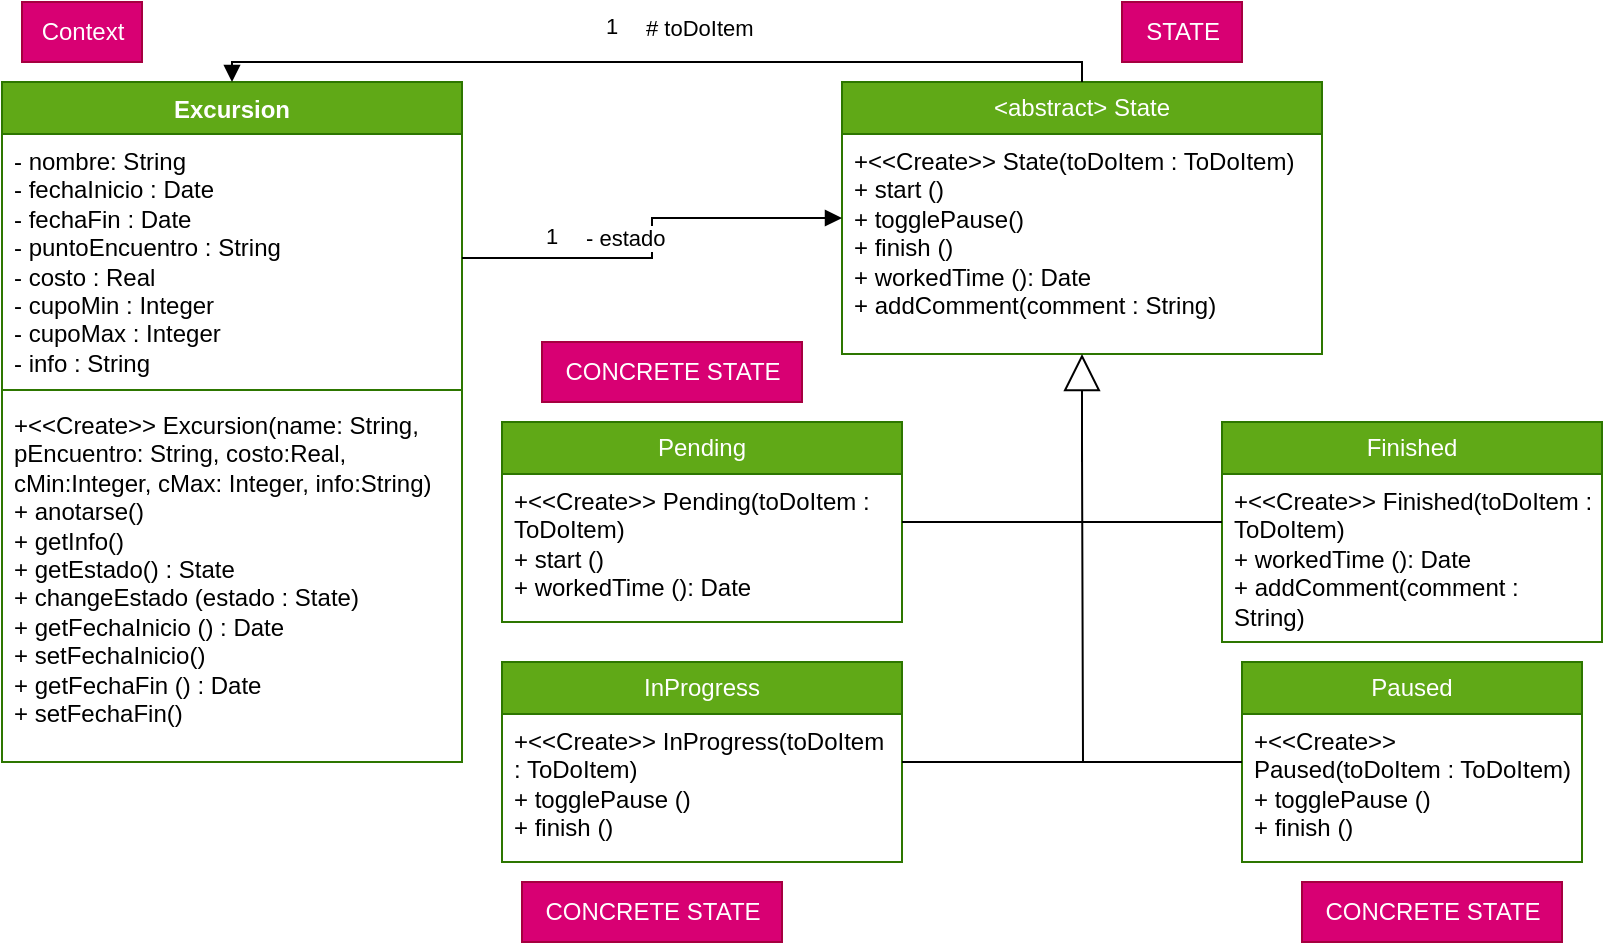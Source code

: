 <mxfile version="24.0.4" type="device">
  <diagram name="Página-1" id="rnQ-FR-HW7EkudksvXDS">
    <mxGraphModel dx="874" dy="542" grid="1" gridSize="10" guides="1" tooltips="1" connect="1" arrows="1" fold="1" page="1" pageScale="1" pageWidth="827" pageHeight="1169" math="0" shadow="0">
      <root>
        <mxCell id="0" />
        <mxCell id="1" parent="0" />
        <mxCell id="elaqadn__Zsb7Rm-6npa-1" value="Excursion" style="swimlane;fontStyle=1;align=center;verticalAlign=top;childLayout=stackLayout;horizontal=1;startSize=26;horizontalStack=0;resizeParent=1;resizeParentMax=0;resizeLast=0;collapsible=1;marginBottom=0;whiteSpace=wrap;html=1;fillColor=#60a917;fontColor=#ffffff;strokeColor=#2D7600;" vertex="1" parent="1">
          <mxGeometry x="40" y="150" width="230" height="340" as="geometry" />
        </mxCell>
        <mxCell id="elaqadn__Zsb7Rm-6npa-2" value="- nombre: String&lt;div&gt;&lt;span style=&quot;background-color: initial;&quot;&gt;- fechaInicio : Date&lt;/span&gt;&lt;br&gt;&lt;/div&gt;&lt;div&gt;- fechaFin : Date&lt;/div&gt;&lt;div&gt;- puntoEncuentro : String&lt;/div&gt;&lt;div&gt;- costo : Real&lt;/div&gt;&lt;div&gt;- cupoMin : Integer&lt;/div&gt;&lt;div&gt;- cupoMax : Integer&lt;/div&gt;&lt;div&gt;- info : String&lt;/div&gt;" style="text;strokeColor=none;fillColor=none;align=left;verticalAlign=top;spacingLeft=4;spacingRight=4;overflow=hidden;rotatable=0;points=[[0,0.5],[1,0.5]];portConstraint=eastwest;whiteSpace=wrap;html=1;" vertex="1" parent="elaqadn__Zsb7Rm-6npa-1">
          <mxGeometry y="26" width="230" height="124" as="geometry" />
        </mxCell>
        <mxCell id="elaqadn__Zsb7Rm-6npa-3" value="" style="line;strokeWidth=1;fillColor=none;align=left;verticalAlign=middle;spacingTop=-1;spacingLeft=3;spacingRight=3;rotatable=0;labelPosition=right;points=[];portConstraint=eastwest;strokeColor=inherit;" vertex="1" parent="elaqadn__Zsb7Rm-6npa-1">
          <mxGeometry y="150" width="230" height="8" as="geometry" />
        </mxCell>
        <mxCell id="elaqadn__Zsb7Rm-6npa-4" value="+&amp;lt;&amp;lt;Create&amp;gt;&amp;gt; Excursion(name: String, pEncuentro: String, costo:Real, cMin:Integer, cMax: Integer, info:String)&lt;div&gt;+ anotarse()&lt;/div&gt;&lt;div&gt;+ getInfo()&lt;/div&gt;&lt;div&gt;&lt;span style=&quot;background-color: initial;&quot;&gt;+ getEstado() : State&lt;/span&gt;&lt;br&gt;&lt;/div&gt;&lt;div&gt;+ changeEstado (estado : State)&lt;/div&gt;&lt;div&gt;&lt;span style=&quot;background-color: initial;&quot;&gt;+ getFechaInicio () : Date&lt;/span&gt;&lt;br&gt;&lt;/div&gt;&lt;div&gt;+ set&lt;span style=&quot;background-color: initial;&quot;&gt;FechaInicio&lt;/span&gt;&lt;span style=&quot;background-color: initial;&quot;&gt;()&lt;/span&gt;&lt;/div&gt;&lt;div&gt;+ getFechaFin () : Date&lt;br&gt;&lt;/div&gt;&lt;div&gt;+ setFechaFin()&lt;/div&gt;&lt;div&gt;&lt;br&gt;&lt;/div&gt;&lt;div style=&quot;background-color:#2f2f2f;padding:0px 0px 0px 2px;&quot;&gt;&lt;div style=&quot;color: rgb(170, 170, 170); font-family: Consolas; font-size: 10pt; white-space: pre;&quot;&gt;&lt;p style=&quot;background-color:#373737;margin:0;&quot;&gt;&lt;span style=&quot;color:#d9e8f7;&quot;&gt;&lt;/span&gt;&lt;/p&gt;&lt;/div&gt;&lt;/div&gt;" style="text;strokeColor=none;fillColor=none;align=left;verticalAlign=top;spacingLeft=4;spacingRight=4;overflow=hidden;rotatable=0;points=[[0,0.5],[1,0.5]];portConstraint=eastwest;whiteSpace=wrap;html=1;" vertex="1" parent="elaqadn__Zsb7Rm-6npa-1">
          <mxGeometry y="158" width="230" height="182" as="geometry" />
        </mxCell>
        <mxCell id="elaqadn__Zsb7Rm-6npa-5" value="&amp;lt;abstract&amp;gt; State" style="swimlane;fontStyle=0;childLayout=stackLayout;horizontal=1;startSize=26;fillColor=#60a917;horizontalStack=0;resizeParent=1;resizeParentMax=0;resizeLast=0;collapsible=1;marginBottom=0;whiteSpace=wrap;html=1;fontColor=#ffffff;strokeColor=#2D7600;" vertex="1" parent="1">
          <mxGeometry x="460" y="150" width="240" height="136" as="geometry" />
        </mxCell>
        <mxCell id="elaqadn__Zsb7Rm-6npa-11" value="+&amp;lt;&amp;lt;Create&amp;gt;&amp;gt; State(toDoItem : ToDoItem)&lt;div&gt;+ start ()&lt;/div&gt;&lt;div&gt;+ togglePause()&lt;/div&gt;&lt;div&gt;+ finish ()&lt;/div&gt;&lt;div&gt;+ workedTime (): Date&lt;/div&gt;&lt;div&gt;+ addComment(comment : String)&lt;/div&gt;&lt;div&gt;&lt;br&gt;&lt;/div&gt;&lt;div style=&quot;background-color:#2f2f2f;padding:0px 0px 0px 2px;&quot;&gt;&lt;div style=&quot;color: rgb(170, 170, 170); font-family: Consolas; font-size: 10pt; white-space: pre;&quot;&gt;&lt;p style=&quot;background-color:#373737;margin:0;&quot;&gt;&lt;span style=&quot;color:#d9e8f7;&quot;&gt;&lt;/span&gt;&lt;/p&gt;&lt;/div&gt;&lt;/div&gt;" style="text;strokeColor=none;fillColor=none;align=left;verticalAlign=top;spacingLeft=4;spacingRight=4;overflow=hidden;rotatable=0;points=[[0,0.5],[1,0.5]];portConstraint=eastwest;whiteSpace=wrap;html=1;" vertex="1" parent="elaqadn__Zsb7Rm-6npa-5">
          <mxGeometry y="26" width="240" height="110" as="geometry" />
        </mxCell>
        <mxCell id="elaqadn__Zsb7Rm-6npa-12" value="- estado" style="endArrow=block;endFill=1;html=1;edgeStyle=orthogonalEdgeStyle;align=left;verticalAlign=top;rounded=0;" edge="1" parent="1" source="elaqadn__Zsb7Rm-6npa-2" target="elaqadn__Zsb7Rm-6npa-5">
          <mxGeometry x="-0.434" y="23" relative="1" as="geometry">
            <mxPoint x="280" y="213" as="sourcePoint" />
            <mxPoint x="490" y="210" as="targetPoint" />
            <Array as="points" />
            <mxPoint as="offset" />
          </mxGeometry>
        </mxCell>
        <mxCell id="elaqadn__Zsb7Rm-6npa-13" value="1" style="edgeLabel;resizable=0;html=1;align=left;verticalAlign=bottom;" connectable="0" vertex="1" parent="elaqadn__Zsb7Rm-6npa-12">
          <mxGeometry x="-1" relative="1" as="geometry">
            <mxPoint x="40" y="-3" as="offset" />
          </mxGeometry>
        </mxCell>
        <mxCell id="elaqadn__Zsb7Rm-6npa-16" value="# toDoItem" style="endArrow=block;endFill=1;html=1;edgeStyle=orthogonalEdgeStyle;align=left;verticalAlign=top;rounded=0;entryX=0.5;entryY=0;entryDx=0;entryDy=0;exitX=0.5;exitY=0;exitDx=0;exitDy=0;" edge="1" parent="1" source="elaqadn__Zsb7Rm-6npa-5" target="elaqadn__Zsb7Rm-6npa-1">
          <mxGeometry x="0.034" y="-30" relative="1" as="geometry">
            <mxPoint x="330" y="310" as="sourcePoint" />
            <mxPoint x="490" y="310" as="targetPoint" />
            <mxPoint as="offset" />
          </mxGeometry>
        </mxCell>
        <mxCell id="elaqadn__Zsb7Rm-6npa-17" value="1" style="edgeLabel;resizable=0;html=1;align=left;verticalAlign=bottom;" connectable="0" vertex="1" parent="elaqadn__Zsb7Rm-6npa-16">
          <mxGeometry x="-1" relative="1" as="geometry">
            <mxPoint x="-240" y="-20" as="offset" />
          </mxGeometry>
        </mxCell>
        <mxCell id="elaqadn__Zsb7Rm-6npa-18" value="Pending" style="swimlane;fontStyle=0;childLayout=stackLayout;horizontal=1;startSize=26;fillColor=#60a917;horizontalStack=0;resizeParent=1;resizeParentMax=0;resizeLast=0;collapsible=1;marginBottom=0;whiteSpace=wrap;html=1;fontColor=#ffffff;strokeColor=#2D7600;" vertex="1" parent="1">
          <mxGeometry x="290" y="320" width="200" height="100" as="geometry" />
        </mxCell>
        <mxCell id="elaqadn__Zsb7Rm-6npa-34" value="+&amp;lt;&amp;lt;Create&amp;gt;&amp;gt; Pending(toDoItem : ToDoItem)&lt;div&gt;+ start ()&lt;/div&gt;&lt;div&gt;+ workedTime (): Date&lt;/div&gt;&lt;div&gt;&lt;br&gt;&lt;/div&gt;&lt;div style=&quot;background-color:#2f2f2f;padding:0px 0px 0px 2px;&quot;&gt;&lt;div style=&quot;color: rgb(170, 170, 170); font-family: Consolas; font-size: 10pt; white-space: pre;&quot;&gt;&lt;p style=&quot;background-color:#373737;margin:0;&quot;&gt;&lt;span style=&quot;color:#d9e8f7;&quot;&gt;&lt;/span&gt;&lt;/p&gt;&lt;/div&gt;&lt;/div&gt;" style="text;strokeColor=none;fillColor=none;align=left;verticalAlign=top;spacingLeft=4;spacingRight=4;overflow=hidden;rotatable=0;points=[[0,0.5],[1,0.5]];portConstraint=eastwest;whiteSpace=wrap;html=1;" vertex="1" parent="elaqadn__Zsb7Rm-6npa-18">
          <mxGeometry y="26" width="200" height="74" as="geometry" />
        </mxCell>
        <mxCell id="elaqadn__Zsb7Rm-6npa-22" value="InProgress" style="swimlane;fontStyle=0;childLayout=stackLayout;horizontal=1;startSize=26;fillColor=#60a917;horizontalStack=0;resizeParent=1;resizeParentMax=0;resizeLast=0;collapsible=1;marginBottom=0;whiteSpace=wrap;html=1;fontColor=#ffffff;strokeColor=#2D7600;" vertex="1" parent="1">
          <mxGeometry x="290" y="440" width="200" height="100" as="geometry" />
        </mxCell>
        <mxCell id="elaqadn__Zsb7Rm-6npa-56" value="+&amp;lt;&amp;lt;Create&amp;gt;&amp;gt; InProgress(toDoItem : ToDoItem)&lt;div&gt;+ togglePause ()&lt;/div&gt;&lt;div&gt;+ finish ()&lt;/div&gt;&lt;div&gt;&lt;br&gt;&lt;/div&gt;&lt;div style=&quot;background-color:#2f2f2f;padding:0px 0px 0px 2px;&quot;&gt;&lt;div style=&quot;color: rgb(170, 170, 170); font-family: Consolas; font-size: 10pt; white-space: pre;&quot;&gt;&lt;p style=&quot;background-color:#373737;margin:0;&quot;&gt;&lt;span style=&quot;color:#d9e8f7;&quot;&gt;&lt;/span&gt;&lt;/p&gt;&lt;/div&gt;&lt;/div&gt;" style="text;strokeColor=none;fillColor=none;align=left;verticalAlign=top;spacingLeft=4;spacingRight=4;overflow=hidden;rotatable=0;points=[[0,0.5],[1,0.5]];portConstraint=eastwest;whiteSpace=wrap;html=1;" vertex="1" parent="elaqadn__Zsb7Rm-6npa-22">
          <mxGeometry y="26" width="200" height="74" as="geometry" />
        </mxCell>
        <mxCell id="elaqadn__Zsb7Rm-6npa-26" value="Paused" style="swimlane;fontStyle=0;childLayout=stackLayout;horizontal=1;startSize=26;fillColor=#60a917;horizontalStack=0;resizeParent=1;resizeParentMax=0;resizeLast=0;collapsible=1;marginBottom=0;whiteSpace=wrap;html=1;fontColor=#ffffff;strokeColor=#2D7600;" vertex="1" parent="1">
          <mxGeometry x="660" y="440" width="170" height="100" as="geometry" />
        </mxCell>
        <mxCell id="elaqadn__Zsb7Rm-6npa-35" value="+&amp;lt;&amp;lt;Create&amp;gt;&amp;gt; Paused(toDoItem : ToDoItem)&lt;div&gt;+ togglePause ()&lt;/div&gt;&lt;div&gt;+ finish ()&lt;/div&gt;&lt;div&gt;&lt;br&gt;&lt;/div&gt;&lt;div style=&quot;background-color:#2f2f2f;padding:0px 0px 0px 2px;&quot;&gt;&lt;div style=&quot;color: rgb(170, 170, 170); font-family: Consolas; font-size: 10pt; white-space: pre;&quot;&gt;&lt;p style=&quot;background-color:#373737;margin:0;&quot;&gt;&lt;span style=&quot;color:#d9e8f7;&quot;&gt;&lt;/span&gt;&lt;/p&gt;&lt;/div&gt;&lt;/div&gt;" style="text;strokeColor=none;fillColor=none;align=left;verticalAlign=top;spacingLeft=4;spacingRight=4;overflow=hidden;rotatable=0;points=[[0,0.5],[1,0.5]];portConstraint=eastwest;whiteSpace=wrap;html=1;" vertex="1" parent="elaqadn__Zsb7Rm-6npa-26">
          <mxGeometry y="26" width="170" height="74" as="geometry" />
        </mxCell>
        <mxCell id="elaqadn__Zsb7Rm-6npa-30" value="Finished" style="swimlane;fontStyle=0;childLayout=stackLayout;horizontal=1;startSize=26;fillColor=#60a917;horizontalStack=0;resizeParent=1;resizeParentMax=0;resizeLast=0;collapsible=1;marginBottom=0;whiteSpace=wrap;html=1;fontColor=#ffffff;strokeColor=#2D7600;" vertex="1" parent="1">
          <mxGeometry x="650" y="320" width="190" height="110" as="geometry" />
        </mxCell>
        <mxCell id="elaqadn__Zsb7Rm-6npa-54" value="+&amp;lt;&amp;lt;Create&amp;gt;&amp;gt; Finished(toDoItem : ToDoItem)&lt;div&gt;&lt;span style=&quot;background-color: initial;&quot;&gt;+ workedTime (): Date&lt;/span&gt;&lt;br&gt;&lt;/div&gt;&lt;div&gt;+ addComment(comment : String)&lt;/div&gt;&lt;div&gt;&lt;br&gt;&lt;/div&gt;&lt;div style=&quot;background-color:#2f2f2f;padding:0px 0px 0px 2px;&quot;&gt;&lt;div style=&quot;color: rgb(170, 170, 170); font-family: Consolas; font-size: 10pt; white-space: pre;&quot;&gt;&lt;p style=&quot;background-color:#373737;margin:0;&quot;&gt;&lt;span style=&quot;color:#d9e8f7;&quot;&gt;&lt;/span&gt;&lt;/p&gt;&lt;/div&gt;&lt;/div&gt;" style="text;strokeColor=none;fillColor=none;align=left;verticalAlign=top;spacingLeft=4;spacingRight=4;overflow=hidden;rotatable=0;points=[[0,0.5],[1,0.5]];portConstraint=eastwest;whiteSpace=wrap;html=1;" vertex="1" parent="elaqadn__Zsb7Rm-6npa-30">
          <mxGeometry y="26" width="190" height="84" as="geometry" />
        </mxCell>
        <mxCell id="elaqadn__Zsb7Rm-6npa-42" value="" style="endArrow=none;html=1;edgeStyle=orthogonalEdgeStyle;rounded=0;" edge="1" parent="1" source="elaqadn__Zsb7Rm-6npa-22">
          <mxGeometry relative="1" as="geometry">
            <mxPoint x="560" y="380" as="sourcePoint" />
            <mxPoint x="580" y="330" as="targetPoint" />
          </mxGeometry>
        </mxCell>
        <mxCell id="elaqadn__Zsb7Rm-6npa-45" value="" style="endArrow=block;endSize=16;endFill=0;html=1;rounded=0;" edge="1" parent="1" target="elaqadn__Zsb7Rm-6npa-5">
          <mxGeometry x="0.111" width="160" relative="1" as="geometry">
            <mxPoint x="580" y="340" as="sourcePoint" />
            <mxPoint x="720" y="380" as="targetPoint" />
            <mxPoint as="offset" />
          </mxGeometry>
        </mxCell>
        <mxCell id="elaqadn__Zsb7Rm-6npa-58" value="" style="endArrow=none;html=1;edgeStyle=orthogonalEdgeStyle;rounded=0;" edge="1" parent="1" source="elaqadn__Zsb7Rm-6npa-22" target="elaqadn__Zsb7Rm-6npa-26">
          <mxGeometry relative="1" as="geometry">
            <mxPoint x="430" y="500" as="sourcePoint" />
            <mxPoint x="590" y="500" as="targetPoint" />
          </mxGeometry>
        </mxCell>
        <mxCell id="elaqadn__Zsb7Rm-6npa-61" value="" style="endArrow=none;html=1;edgeStyle=orthogonalEdgeStyle;rounded=0;" edge="1" parent="1" source="elaqadn__Zsb7Rm-6npa-18" target="elaqadn__Zsb7Rm-6npa-30">
          <mxGeometry relative="1" as="geometry">
            <mxPoint x="430" y="370" as="sourcePoint" />
            <mxPoint x="590" y="370" as="targetPoint" />
            <Array as="points">
              <mxPoint x="610" y="370" />
              <mxPoint x="610" y="370" />
            </Array>
          </mxGeometry>
        </mxCell>
        <mxCell id="elaqadn__Zsb7Rm-6npa-64" value="STATE" style="text;html=1;align=center;verticalAlign=middle;resizable=0;points=[];autosize=1;strokeColor=#A50040;fillColor=#d80073;fontColor=#ffffff;" vertex="1" parent="1">
          <mxGeometry x="600" y="110" width="60" height="30" as="geometry" />
        </mxCell>
        <mxCell id="elaqadn__Zsb7Rm-6npa-65" value="CONCRETE STATE" style="text;html=1;align=center;verticalAlign=middle;resizable=0;points=[];autosize=1;strokeColor=#A50040;fillColor=#d80073;fontColor=#ffffff;" vertex="1" parent="1">
          <mxGeometry x="690" y="550" width="130" height="30" as="geometry" />
        </mxCell>
        <mxCell id="elaqadn__Zsb7Rm-6npa-66" value="CONCRETE STATE" style="text;html=1;align=center;verticalAlign=middle;resizable=0;points=[];autosize=1;strokeColor=#A50040;fillColor=#d80073;fontColor=#ffffff;" vertex="1" parent="1">
          <mxGeometry x="310" y="280" width="130" height="30" as="geometry" />
        </mxCell>
        <mxCell id="elaqadn__Zsb7Rm-6npa-67" value="CONCRETE STATE" style="text;html=1;align=center;verticalAlign=middle;resizable=0;points=[];autosize=1;strokeColor=#A50040;fillColor=#d80073;fontColor=#ffffff;" vertex="1" parent="1">
          <mxGeometry x="300" y="550" width="130" height="30" as="geometry" />
        </mxCell>
        <mxCell id="elaqadn__Zsb7Rm-6npa-68" value="Context" style="text;html=1;align=center;verticalAlign=middle;resizable=0;points=[];autosize=1;strokeColor=#A50040;fillColor=#d80073;fontColor=#ffffff;" vertex="1" parent="1">
          <mxGeometry x="50" y="110" width="60" height="30" as="geometry" />
        </mxCell>
      </root>
    </mxGraphModel>
  </diagram>
</mxfile>
